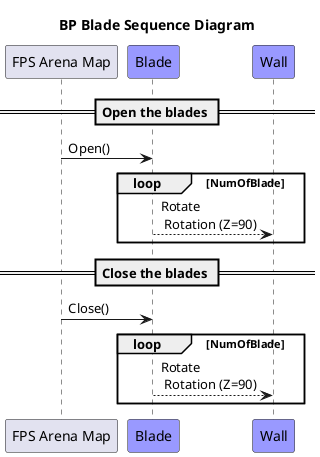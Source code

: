 @startuml

title BP Blade Sequence Diagram
participant "FPS Arena Map" as FPS_Map
participant Blade as Blade  #9999FF
participant Wall as Wall  #9999FF
== Open the blades ==
FPS_Map -> Blade: Open()
loop NumOfBlade 
    Blade --> Wall: Rotate \n Rotation (Z=90)
end
== Close the blades ==
FPS_Map -> Blade: Close()
loop NumOfBlade 
    Blade --> Wall: Rotate \n Rotation (Z=90)
end

@enduml
